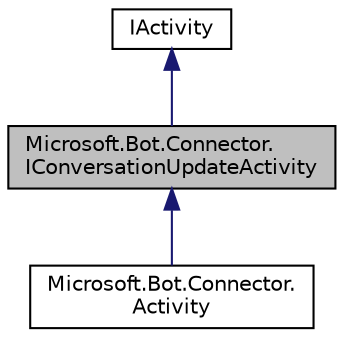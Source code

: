 digraph "Microsoft.Bot.Connector.IConversationUpdateActivity"
{
  edge [fontname="Helvetica",fontsize="10",labelfontname="Helvetica",labelfontsize="10"];
  node [fontname="Helvetica",fontsize="10",shape=record];
  Node1 [label="Microsoft.Bot.Connector.\lIConversationUpdateActivity",height=0.2,width=0.4,color="black", fillcolor="grey75", style="filled", fontcolor="black"];
  Node2 -> Node1 [dir="back",color="midnightblue",fontsize="10",style="solid",fontname="Helvetica"];
  Node2 [label="IActivity",height=0.2,width=0.4,color="black", fillcolor="white", style="filled",URL="$de/d19/interface_microsoft_1_1_bot_1_1_connector_1_1_i_activity.html",tooltip="basic shared properties for all activities "];
  Node1 -> Node3 [dir="back",color="midnightblue",fontsize="10",style="solid",fontname="Helvetica"];
  Node3 [label="Microsoft.Bot.Connector.\lActivity",height=0.2,width=0.4,color="black", fillcolor="white", style="filled",URL="$dc/d2f/class_microsoft_1_1_bot_1_1_connector_1_1_activity.html"];
}
